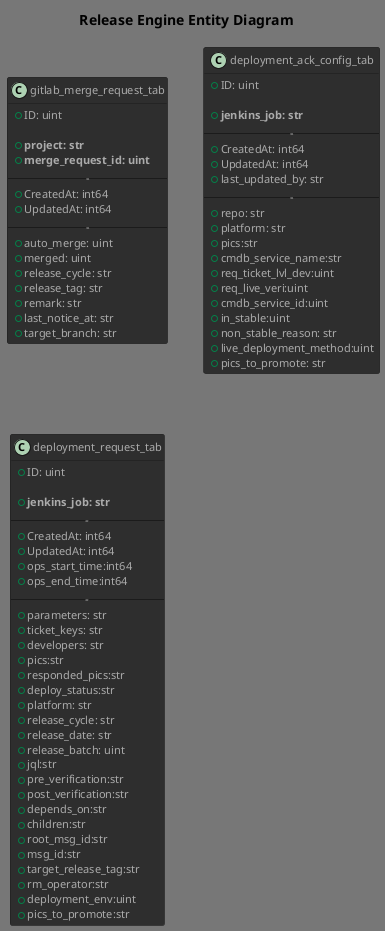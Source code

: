 @startuml Entity Diagram

!theme reddress-darkred
title Release Engine Entity Diagram

class gitlab_merge_request_tab {
    +ID: uint

    +<b>project: str</b>
    +<b>merge_request_id: uint</b>
    -----
    +CreatedAt: int64
    +UpdatedAt: int64
    -----
    +auto_merge: uint
    +merged: uint
    +release_cycle: str
    +release_tag: str
    +remark: str
    +last_notice_at: str
    +target_branch: str
}

class deployment_ack_config_tab {
    +ID: uint

    +<b>jenkins_job: str</b>
    -----
    +CreatedAt: int64
    +UpdatedAt: int64
    +last_updated_by: str
    -----
    +repo: str
    +platform: str
    +pics:str
    +cmdb_service_name:str
    +req_ticket_lvl_dev:uint
    +req_live_veri:uint
    +cmdb_service_id:uint
    +in_stable:uint
    +non_stable_reason: str
    +live_deployment_method:uint
    +pics_to_promote: str
}

class deployment_request_tab {
    +ID: uint

    +<b>jenkins_job: str</b>
    -----
    +CreatedAt: int64
    +UpdatedAt: int64
    +ops_start_time:int64
    +ops_end_time:int64
    -----
    +parameters: str
    +ticket_keys: str
    +developers: str
    +pics:str
    +responded_pics:str
    +deploy_status:str
    +platform: str
    +release_cycle: str
    +release_date: str
    +release_batch: uint
    +jql:str
    +pre_verification:str
    +post_verification:str
    +depends_on:str
    +children:str
    +root_msg_id:str
    +msg_id:str
    +target_release_tag:str
    +rm_operator:str
    +deployment_env:uint
    +pics_to_promote:str
}

@enduml

